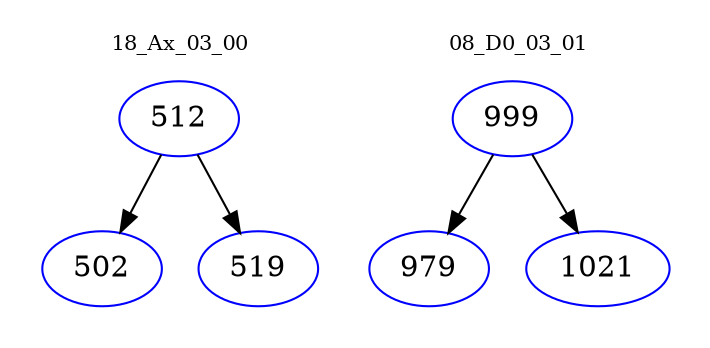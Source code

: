 digraph{
subgraph cluster_0 {
color = white
label = "18_Ax_03_00";
fontsize=10;
T0_512 [label="512", color="blue"]
T0_512 -> T0_502 [color="black"]
T0_502 [label="502", color="blue"]
T0_512 -> T0_519 [color="black"]
T0_519 [label="519", color="blue"]
}
subgraph cluster_1 {
color = white
label = "08_D0_03_01";
fontsize=10;
T1_999 [label="999", color="blue"]
T1_999 -> T1_979 [color="black"]
T1_979 [label="979", color="blue"]
T1_999 -> T1_1021 [color="black"]
T1_1021 [label="1021", color="blue"]
}
}

